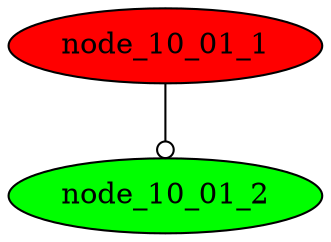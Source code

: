 STRICT DiGraph graph_10_01
{
	node_10_01_1 [fillcolor = red, style = filled]
	node_10_01_2 [fillcolor = green, style = filled]

	node_10_01_1 -> node_10_01_2 [arrowtail = dot, arrowhead = odot]
}
